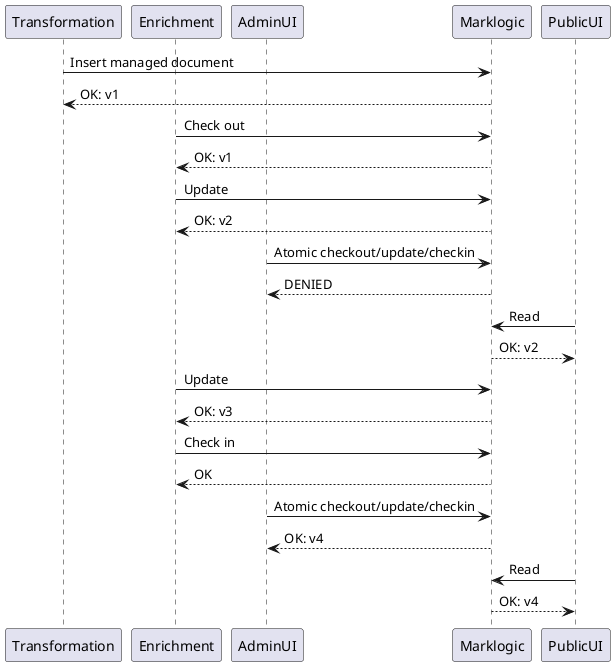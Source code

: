 @startuml
participant Transformation
participant Enrichment
participant AdminUI
participant Marklogic
participant PublicUI

Transformation -> Marklogic: Insert managed document
return OK: v1
Enrichment -> Marklogic: Check out
return OK: v1
Enrichment -> Marklogic: Update
return OK: v2
AdminUI -> Marklogic: Atomic checkout/update/checkin
return DENIED
PublicUI -> Marklogic: Read
return OK: v2
Enrichment -> Marklogic: Update
return OK: v3
Enrichment -> Marklogic: Check in
return OK
AdminUI -> Marklogic: Atomic checkout/update/checkin
return OK: v4
PublicUI -> Marklogic: Read
return OK: v4
@enduml

